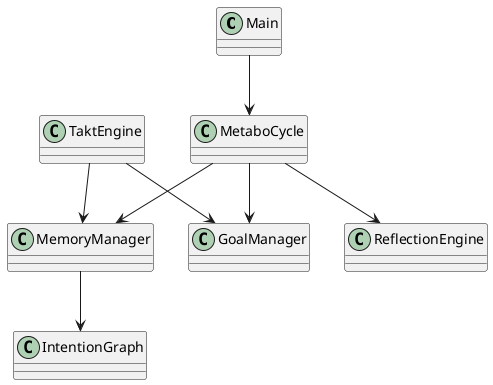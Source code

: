 @startuml
class Main
class MetaboCycle
class GoalManager
class MemoryManager
class IntentionGraph
class ReflectionEngine
class TaktEngine
Main --> MetaboCycle
MetaboCycle --> GoalManager
MetaboCycle --> MemoryManager
MetaboCycle --> ReflectionEngine
MemoryManager --> IntentionGraph
TaktEngine --> MemoryManager
TaktEngine --> GoalManager
@enduml
